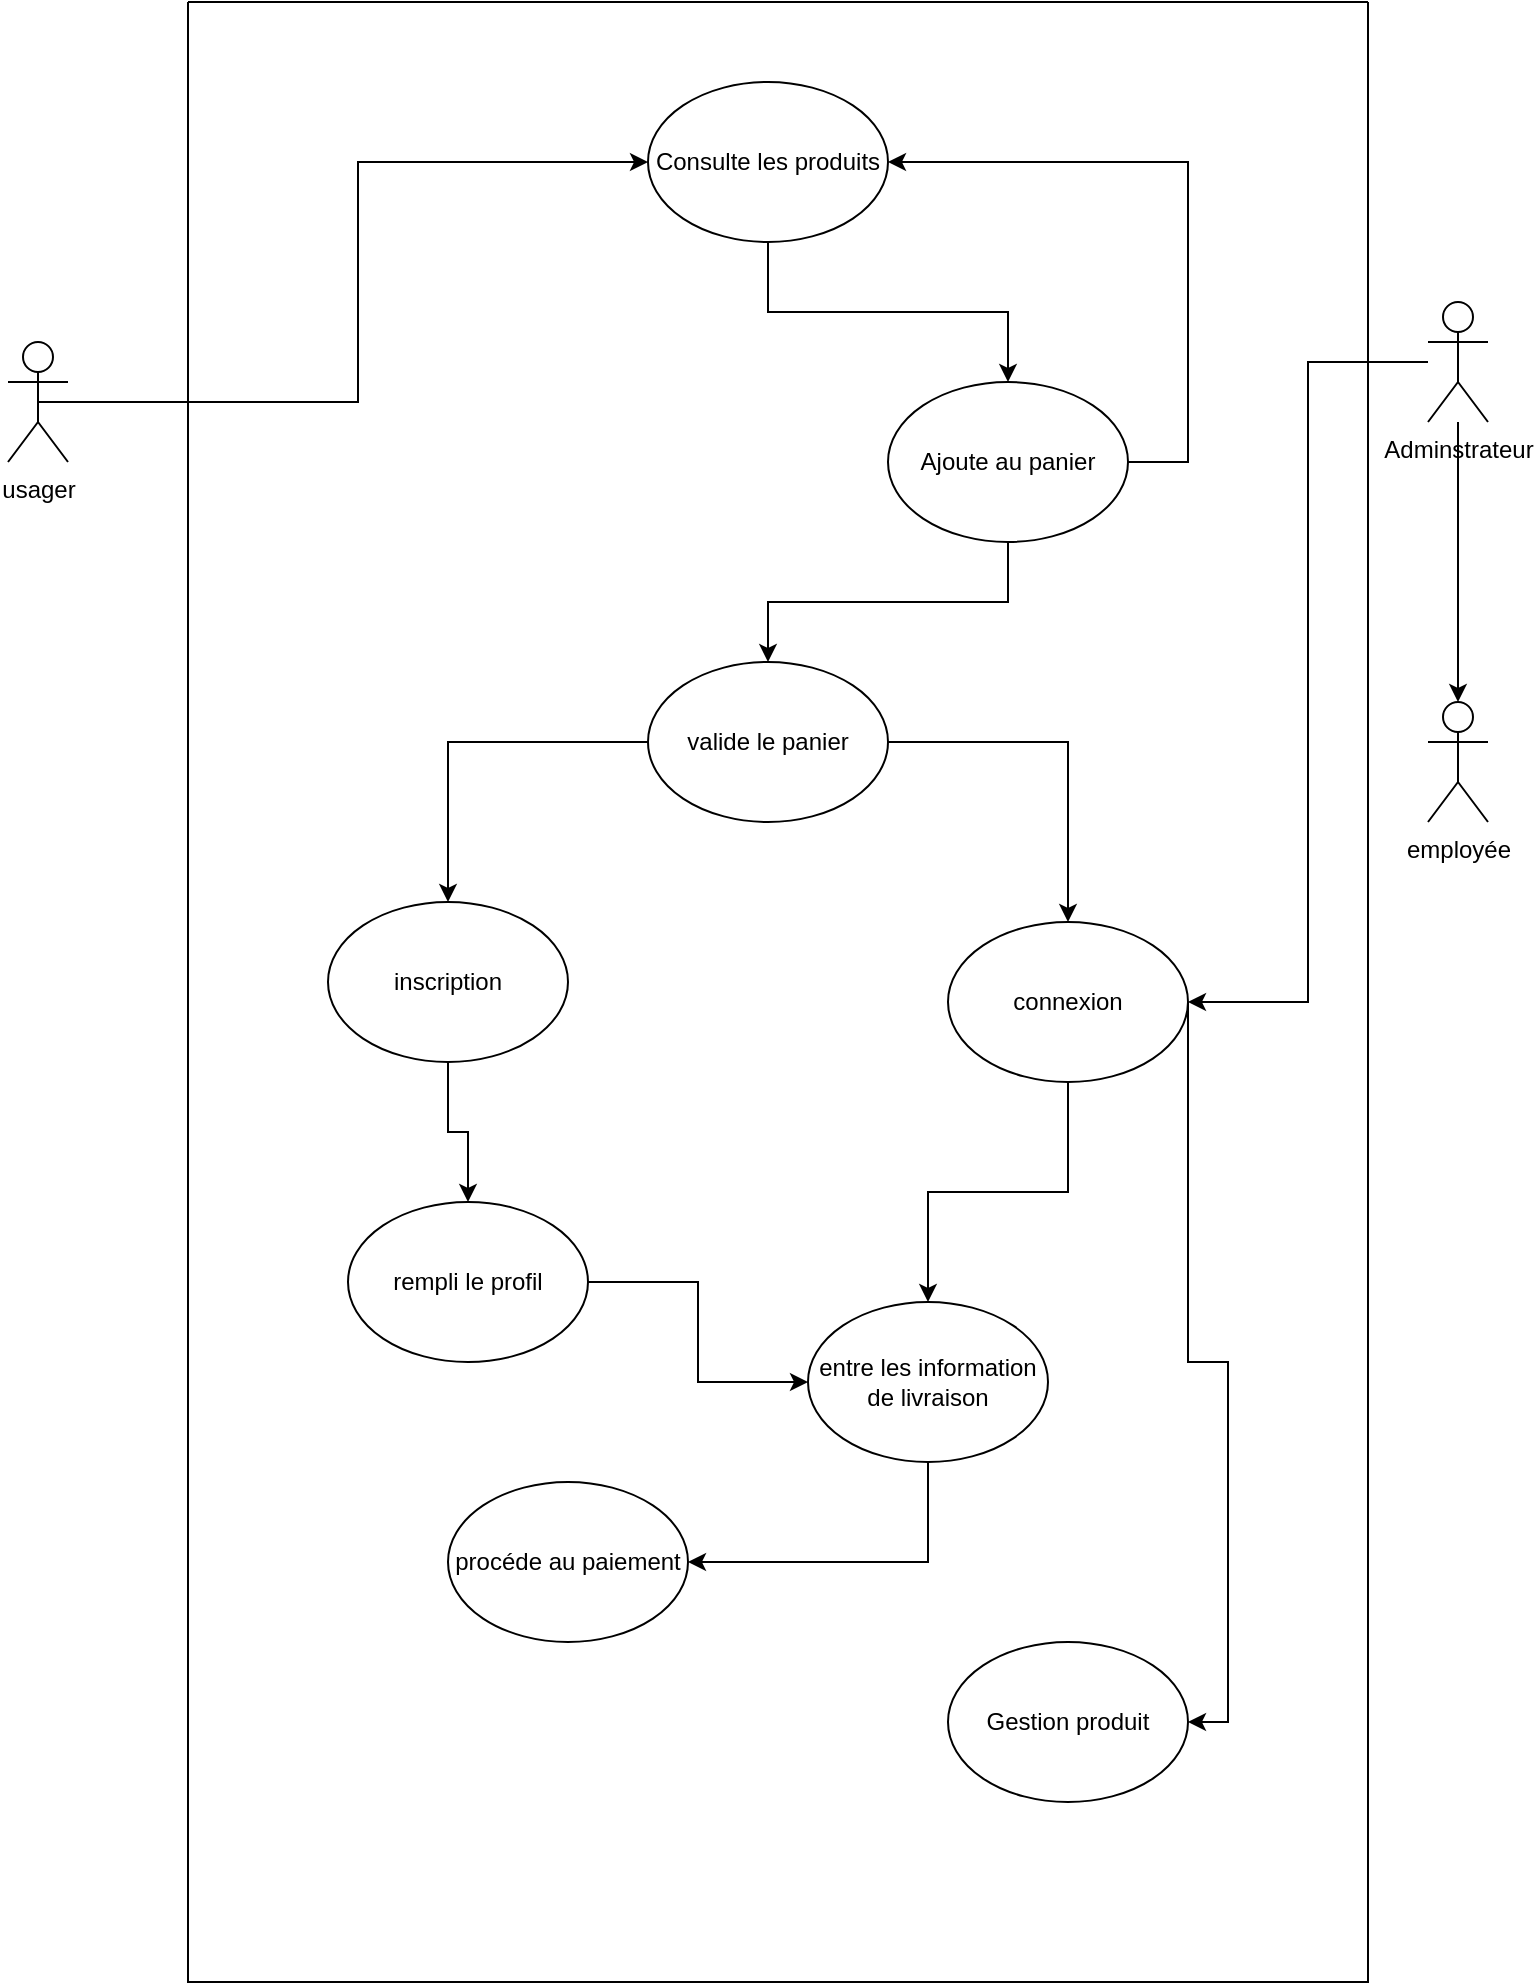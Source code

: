 <mxfile version="15.5.4" type="embed"><diagram id="23iRSUPoRavnBvh4doch" name="Page-1"><mxGraphModel dx="1379" dy="1904" grid="1" gridSize="10" guides="1" tooltips="1" connect="1" arrows="1" fold="1" page="1" pageScale="1" pageWidth="827" pageHeight="1169" math="0" shadow="0"><root><mxCell id="0"/><mxCell id="1" parent="0"/><mxCell id="12" style="edgeStyle=orthogonalEdgeStyle;rounded=0;orthogonalLoop=1;jettySize=auto;html=1;exitX=0.5;exitY=0.5;exitDx=0;exitDy=0;exitPerimeter=0;entryX=0;entryY=0.5;entryDx=0;entryDy=0;" edge="1" parent="1" source="2" target="9"><mxGeometry relative="1" as="geometry"/></mxCell><mxCell id="2" value="usager" style="shape=umlActor;verticalLabelPosition=bottom;verticalAlign=top;html=1;outlineConnect=0;" vertex="1" parent="1"><mxGeometry x="50" y="-950" width="30" height="60" as="geometry"/></mxCell><mxCell id="3" value="" style="swimlane;startSize=0;" vertex="1" parent="1"><mxGeometry x="140" y="-1120" width="590" height="990" as="geometry"/></mxCell><mxCell id="11" style="edgeStyle=orthogonalEdgeStyle;rounded=0;orthogonalLoop=1;jettySize=auto;html=1;entryX=0.5;entryY=0;entryDx=0;entryDy=0;" edge="1" parent="3" source="9" target="10"><mxGeometry relative="1" as="geometry"/></mxCell><mxCell id="9" value="Consulte les produits" style="ellipse;whiteSpace=wrap;html=1;" vertex="1" parent="3"><mxGeometry x="230" y="40" width="120" height="80" as="geometry"/></mxCell><mxCell id="14" style="edgeStyle=orthogonalEdgeStyle;rounded=0;orthogonalLoop=1;jettySize=auto;html=1;entryX=1;entryY=0.5;entryDx=0;entryDy=0;" edge="1" parent="3" source="10" target="9"><mxGeometry relative="1" as="geometry"><Array as="points"><mxPoint x="500" y="230"/><mxPoint x="500" y="80"/></Array></mxGeometry></mxCell><mxCell id="16" style="edgeStyle=orthogonalEdgeStyle;rounded=0;orthogonalLoop=1;jettySize=auto;html=1;entryX=0.5;entryY=0;entryDx=0;entryDy=0;" edge="1" parent="3" source="10" target="15"><mxGeometry relative="1" as="geometry"/></mxCell><mxCell id="10" value="Ajoute au panier" style="ellipse;whiteSpace=wrap;html=1;" vertex="1" parent="3"><mxGeometry x="350" y="190" width="120" height="80" as="geometry"/></mxCell><mxCell id="21" style="edgeStyle=orthogonalEdgeStyle;rounded=0;orthogonalLoop=1;jettySize=auto;html=1;entryX=0.5;entryY=0;entryDx=0;entryDy=0;" edge="1" parent="3" source="15" target="18"><mxGeometry relative="1" as="geometry"/></mxCell><mxCell id="15" value="valide le panier" style="ellipse;whiteSpace=wrap;html=1;" vertex="1" parent="3"><mxGeometry x="230" y="330" width="120" height="80" as="geometry"/></mxCell><mxCell id="23" style="edgeStyle=orthogonalEdgeStyle;rounded=0;orthogonalLoop=1;jettySize=auto;html=1;" edge="1" parent="3" source="18" target="22"><mxGeometry relative="1" as="geometry"/></mxCell><mxCell id="18" value="inscription" style="ellipse;whiteSpace=wrap;html=1;" vertex="1" parent="3"><mxGeometry x="70" y="450" width="120" height="80" as="geometry"/></mxCell><mxCell id="26" style="edgeStyle=orthogonalEdgeStyle;rounded=0;orthogonalLoop=1;jettySize=auto;html=1;" edge="1" parent="3" source="22" target="24"><mxGeometry relative="1" as="geometry"/></mxCell><mxCell id="22" value="rempli le profil" style="ellipse;whiteSpace=wrap;html=1;" vertex="1" parent="3"><mxGeometry x="80" y="600" width="120" height="80" as="geometry"/></mxCell><mxCell id="28" style="edgeStyle=orthogonalEdgeStyle;rounded=0;orthogonalLoop=1;jettySize=auto;html=1;" edge="1" parent="3" source="24" target="27"><mxGeometry relative="1" as="geometry"><Array as="points"><mxPoint x="370" y="780"/></Array></mxGeometry></mxCell><mxCell id="24" value="entre les information de livraison" style="ellipse;whiteSpace=wrap;html=1;" vertex="1" parent="3"><mxGeometry x="310" y="650" width="120" height="80" as="geometry"/></mxCell><mxCell id="27" value="procéde au paiement" style="ellipse;whiteSpace=wrap;html=1;" vertex="1" parent="3"><mxGeometry x="130" y="740" width="120" height="80" as="geometry"/></mxCell><mxCell id="30" value="Gestion produit" style="ellipse;whiteSpace=wrap;html=1;" vertex="1" parent="3"><mxGeometry x="380" y="820" width="120" height="80" as="geometry"/></mxCell><mxCell id="5" value="employée" style="shape=umlActor;verticalLabelPosition=bottom;verticalAlign=top;html=1;outlineConnect=0;" vertex="1" parent="1"><mxGeometry x="760" y="-770" width="30" height="60" as="geometry"/></mxCell><mxCell id="8" style="edgeStyle=orthogonalEdgeStyle;rounded=0;orthogonalLoop=1;jettySize=auto;html=1;entryX=0.5;entryY=0;entryDx=0;entryDy=0;entryPerimeter=0;" edge="1" parent="1" source="6" target="5"><mxGeometry relative="1" as="geometry"/></mxCell><mxCell id="29" style="edgeStyle=orthogonalEdgeStyle;rounded=0;orthogonalLoop=1;jettySize=auto;html=1;entryX=1;entryY=0.5;entryDx=0;entryDy=0;" edge="1" parent="1" source="6" target="19"><mxGeometry relative="1" as="geometry"/></mxCell><mxCell id="6" value="Adminstrateur" style="shape=umlActor;verticalLabelPosition=bottom;verticalAlign=top;html=1;outlineConnect=0;" vertex="1" parent="1"><mxGeometry x="760" y="-970" width="30" height="60" as="geometry"/></mxCell><mxCell id="25" style="edgeStyle=orthogonalEdgeStyle;rounded=0;orthogonalLoop=1;jettySize=auto;html=1;" edge="1" parent="1" source="19" target="24"><mxGeometry relative="1" as="geometry"/></mxCell><mxCell id="31" style="edgeStyle=orthogonalEdgeStyle;rounded=0;orthogonalLoop=1;jettySize=auto;html=1;entryX=1;entryY=0.5;entryDx=0;entryDy=0;" edge="1" parent="1" source="19" target="30"><mxGeometry relative="1" as="geometry"><Array as="points"><mxPoint x="640" y="-440"/><mxPoint x="660" y="-440"/><mxPoint x="660" y="-260"/></Array></mxGeometry></mxCell><mxCell id="19" value="connexion" style="ellipse;whiteSpace=wrap;html=1;" vertex="1" parent="1"><mxGeometry x="520" y="-660" width="120" height="80" as="geometry"/></mxCell><mxCell id="20" style="edgeStyle=orthogonalEdgeStyle;rounded=0;orthogonalLoop=1;jettySize=auto;html=1;" edge="1" parent="1" source="15" target="19"><mxGeometry relative="1" as="geometry"/></mxCell></root></mxGraphModel></diagram></mxfile>